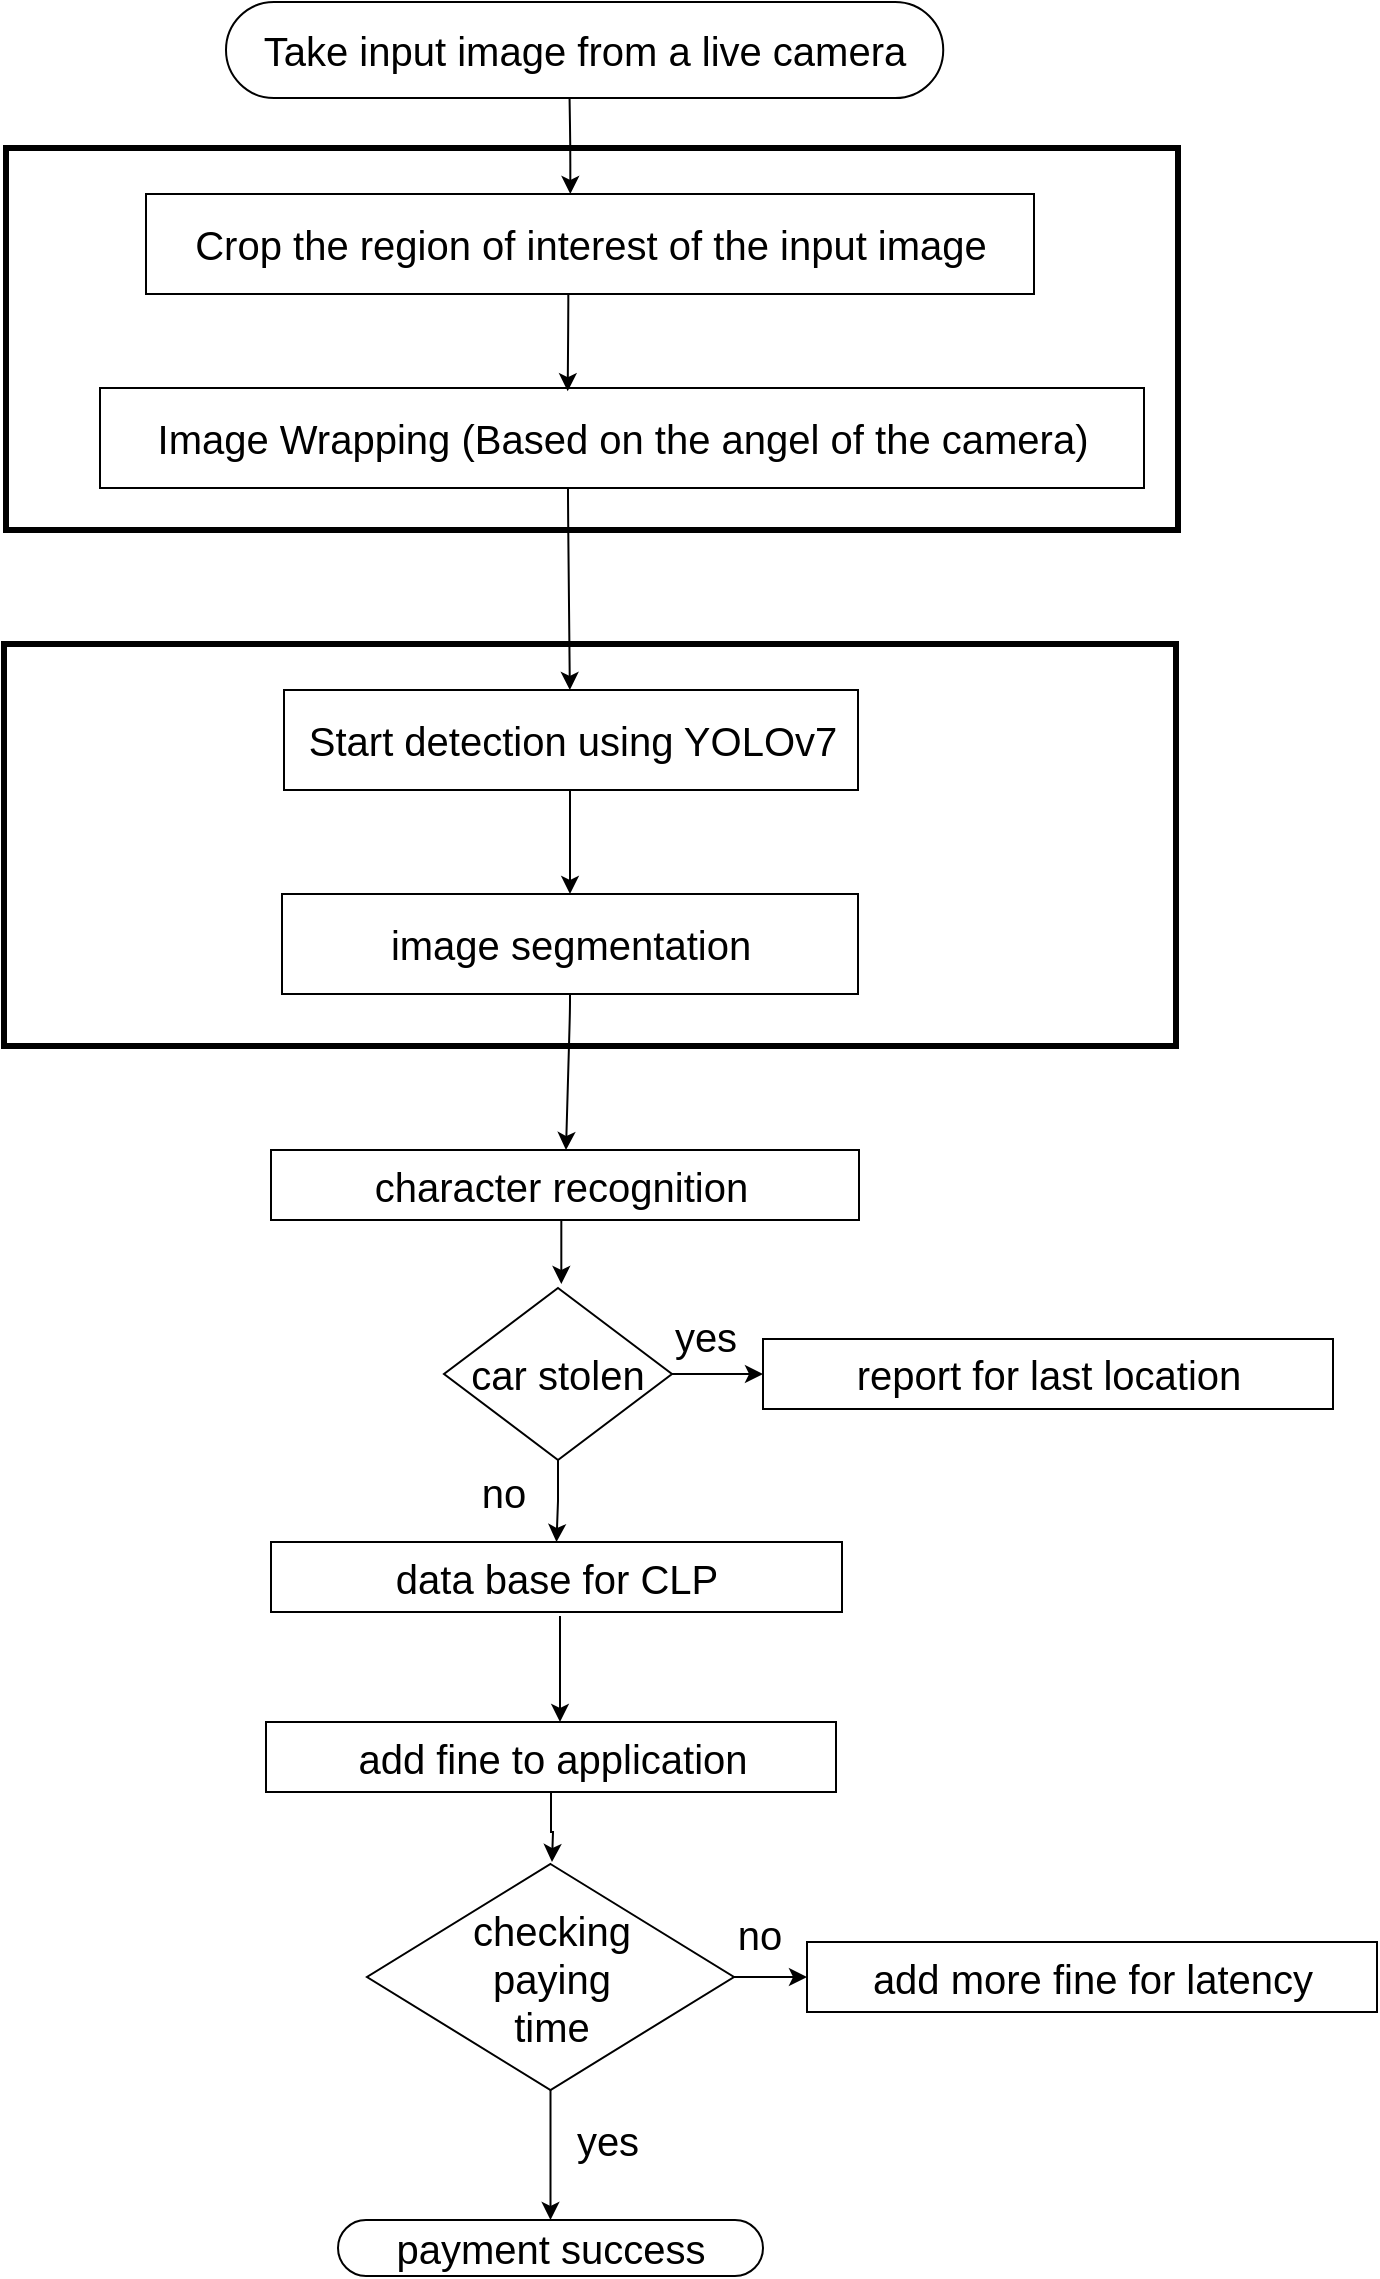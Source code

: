<mxfile compressed="false" version="14.6.13" type="device">
  <diagram id="C5RBs43oDa-KdzZeNtuy" name="Page-1">
    <mxGraphModel dx="1704" dy="809" grid="0" gridSize="10" guides="1" tooltips="1" connect="1" arrows="1" fold="1" page="0" pageScale="1" pageWidth="827" pageHeight="1169" math="0" shadow="0">
      <root>
        <mxCell id="WIyWlLk6GJQsqaUBKTNV-0" />
        <mxCell id="WIyWlLk6GJQsqaUBKTNV-1" parent="WIyWlLk6GJQsqaUBKTNV-0" />
        <mxCell id="D1I0Du6G4fAkrcEbwj3z-0" value="&lt;span style=&quot;font-size: 20px;&quot;&gt;Take input image from a live camera&lt;/span&gt;" style="html=1;dashed=0;whitespace=wrap;shape=mxgraph.dfd.start;fontSize=20;" parent="WIyWlLk6GJQsqaUBKTNV-1" vertex="1">
          <mxGeometry x="192" y="29" width="358.62" height="48" as="geometry" />
        </mxCell>
        <mxCell id="D1I0Du6G4fAkrcEbwj3z-1" value="&lt;span style=&quot;font-family: calibri, sans-serif; font-size: 20px;&quot;&gt;payment success&lt;/span&gt;" style="html=1;dashed=0;whitespace=wrap;shape=mxgraph.dfd.start;fontSize=20;" parent="WIyWlLk6GJQsqaUBKTNV-1" vertex="1">
          <mxGeometry x="248" y="1138" width="212.5" height="28" as="geometry" />
        </mxCell>
        <mxCell id="D1I0Du6G4fAkrcEbwj3z-4" value="Image Wrapping (Based on the angel of the camera)" style="html=1;dashed=0;whitespace=wrap;fontSize=20;" parent="WIyWlLk6GJQsqaUBKTNV-1" vertex="1">
          <mxGeometry x="129" y="222" width="522" height="50" as="geometry" />
        </mxCell>
        <mxCell id="D1I0Du6G4fAkrcEbwj3z-5" value="Start detection using YOLOv7" style="html=1;dashed=0;whitespace=wrap;fontSize=20;" parent="WIyWlLk6GJQsqaUBKTNV-1" vertex="1">
          <mxGeometry x="221" y="373" width="287" height="50" as="geometry" />
        </mxCell>
        <mxCell id="D1I0Du6G4fAkrcEbwj3z-9" value="&lt;p class=&quot;MsoNormal&quot; style=&quot;font-size: 20px;&quot;&gt;&lt;br style=&quot;font-size: 20px;&quot;&gt;&lt;/p&gt;&lt;p class=&quot;MsoNormal&quot; style=&quot;font-size: 20px;&quot;&gt;&lt;font style=&quot;font-size: 20px;&quot;&gt;&lt;span class=&quot;fontstyle0&quot; style=&quot;font-size: 20px;&quot;&gt;character recognition&amp;nbsp;&lt;/span&gt;&lt;/font&gt;&lt;/p&gt;&lt;p class=&quot;MsoNormal&quot; style=&quot;font-size: 20px;&quot;&gt;&lt;font style=&quot;font-size: 20px;&quot;&gt;&lt;br style=&quot;line-height: normal; font-size: 20px;&quot;&gt;&lt;/font&gt;&lt;/p&gt;" style="html=1;dashed=0;whitespace=wrap;fontSize=20;" parent="WIyWlLk6GJQsqaUBKTNV-1" vertex="1">
          <mxGeometry x="214.5" y="603" width="294" height="35" as="geometry" />
        </mxCell>
        <mxCell id="huyAjNvcOMVN8JCy6RAq-0" value="image segmentation" style="html=1;dashed=0;whitespace=wrap;fontSize=20;" parent="WIyWlLk6GJQsqaUBKTNV-1" vertex="1">
          <mxGeometry x="220" y="475" width="288" height="50" as="geometry" />
        </mxCell>
        <mxCell id="huyAjNvcOMVN8JCy6RAq-26" style="edgeStyle=orthogonalEdgeStyle;rounded=0;orthogonalLoop=1;jettySize=auto;html=1;fontSize=20;" parent="WIyWlLk6GJQsqaUBKTNV-1" source="huyAjNvcOMVN8JCy6RAq-1" edge="1">
          <mxGeometry relative="1" as="geometry">
            <mxPoint x="355" y="959" as="targetPoint" />
          </mxGeometry>
        </mxCell>
        <mxCell id="huyAjNvcOMVN8JCy6RAq-1" value="&lt;p class=&quot;MsoNormal&quot; style=&quot;font-size: 20px;&quot;&gt;add fine to application&lt;/p&gt;" style="html=1;dashed=0;whitespace=wrap;fontSize=20;" parent="WIyWlLk6GJQsqaUBKTNV-1" vertex="1">
          <mxGeometry x="212" y="889" width="285" height="35" as="geometry" />
        </mxCell>
        <mxCell id="huyAjNvcOMVN8JCy6RAq-2" value="&lt;p class=&quot;MsoNormal&quot; style=&quot;font-size: 20px;&quot;&gt;data base for CLP&lt;/p&gt;" style="html=1;dashed=0;whitespace=wrap;fontSize=20;" parent="WIyWlLk6GJQsqaUBKTNV-1" vertex="1">
          <mxGeometry x="214.5" y="799" width="285.5" height="35" as="geometry" />
        </mxCell>
        <mxCell id="huyAjNvcOMVN8JCy6RAq-4" value="&lt;p class=&quot;MsoNormal&quot; style=&quot;font-size: 20px;&quot;&gt;add more fine for latency&lt;/p&gt;" style="html=1;dashed=0;whitespace=wrap;fontSize=20;" parent="WIyWlLk6GJQsqaUBKTNV-1" vertex="1">
          <mxGeometry x="482.5" y="999" width="285" height="35" as="geometry" />
        </mxCell>
        <mxCell id="huyAjNvcOMVN8JCy6RAq-6" value="&lt;p class=&quot;MsoNormal&quot; style=&quot;font-size: 20px;&quot;&gt;report for last location&lt;/p&gt;" style="html=1;dashed=0;whitespace=wrap;fontSize=20;" parent="WIyWlLk6GJQsqaUBKTNV-1" vertex="1">
          <mxGeometry x="460.5" y="697.5" width="285" height="35" as="geometry" />
        </mxCell>
        <mxCell id="huyAjNvcOMVN8JCy6RAq-19" style="edgeStyle=orthogonalEdgeStyle;rounded=0;orthogonalLoop=1;jettySize=auto;html=1;entryX=0;entryY=0.5;entryDx=0;entryDy=0;fontSize=20;" parent="WIyWlLk6GJQsqaUBKTNV-1" source="huyAjNvcOMVN8JCy6RAq-7" target="huyAjNvcOMVN8JCy6RAq-6" edge="1">
          <mxGeometry relative="1" as="geometry" />
        </mxCell>
        <mxCell id="KcHr4A_xRgiizrX_YFic-3" style="edgeStyle=orthogonalEdgeStyle;rounded=0;orthogonalLoop=1;jettySize=auto;html=1;exitX=0.5;exitY=1;exitDx=0;exitDy=0;fontSize=20;" edge="1" parent="WIyWlLk6GJQsqaUBKTNV-1" source="huyAjNvcOMVN8JCy6RAq-7" target="huyAjNvcOMVN8JCy6RAq-2">
          <mxGeometry relative="1" as="geometry" />
        </mxCell>
        <mxCell id="huyAjNvcOMVN8JCy6RAq-7" value="car stolen" style="rhombus;whiteSpace=wrap;html=1;fontSize=20;" parent="WIyWlLk6GJQsqaUBKTNV-1" vertex="1">
          <mxGeometry x="301" y="672" width="114" height="86" as="geometry" />
        </mxCell>
        <mxCell id="huyAjNvcOMVN8JCy6RAq-27" style="edgeStyle=orthogonalEdgeStyle;rounded=0;orthogonalLoop=1;jettySize=auto;html=1;entryX=0;entryY=0.5;entryDx=0;entryDy=0;fontSize=20;" parent="WIyWlLk6GJQsqaUBKTNV-1" source="huyAjNvcOMVN8JCy6RAq-9" target="huyAjNvcOMVN8JCy6RAq-4" edge="1">
          <mxGeometry relative="1" as="geometry" />
        </mxCell>
        <mxCell id="huyAjNvcOMVN8JCy6RAq-28" style="edgeStyle=orthogonalEdgeStyle;rounded=0;orthogonalLoop=1;jettySize=auto;html=1;fontSize=20;" parent="WIyWlLk6GJQsqaUBKTNV-1" source="huyAjNvcOMVN8JCy6RAq-9" target="D1I0Du6G4fAkrcEbwj3z-1" edge="1">
          <mxGeometry relative="1" as="geometry" />
        </mxCell>
        <mxCell id="huyAjNvcOMVN8JCy6RAq-9" value="checking&lt;br style=&quot;font-size: 20px;&quot;&gt;paying&lt;br style=&quot;font-size: 20px;&quot;&gt;time" style="rhombus;whiteSpace=wrap;html=1;fontSize=20;" parent="WIyWlLk6GJQsqaUBKTNV-1" vertex="1">
          <mxGeometry x="262.5" y="960" width="183.5" height="113" as="geometry" />
        </mxCell>
        <mxCell id="huyAjNvcOMVN8JCy6RAq-10" value="" style="endArrow=classic;html=1;fontSize=20;exitX=0.479;exitY=1.004;exitDx=0;exitDy=0;exitPerimeter=0;" parent="WIyWlLk6GJQsqaUBKTNV-1" edge="1" source="D1I0Du6G4fAkrcEbwj3z-0">
          <mxGeometry width="50" height="50" relative="1" as="geometry">
            <mxPoint x="364.16" y="93" as="sourcePoint" />
            <mxPoint x="364.16" y="125" as="targetPoint" />
            <Array as="points">
              <mxPoint x="364.16" y="101" />
            </Array>
          </mxGeometry>
        </mxCell>
        <mxCell id="huyAjNvcOMVN8JCy6RAq-11" value="" style="endArrow=classic;html=1;fontSize=20;entryX=0.448;entryY=0.032;entryDx=0;entryDy=0;entryPerimeter=0;" parent="WIyWlLk6GJQsqaUBKTNV-1" edge="1" target="D1I0Du6G4fAkrcEbwj3z-4">
          <mxGeometry width="50" height="50" relative="1" as="geometry">
            <mxPoint x="363.16" y="175.0" as="sourcePoint" />
            <mxPoint x="364" y="212" as="targetPoint" />
            <Array as="points">
              <mxPoint x="363.16" y="183" />
            </Array>
          </mxGeometry>
        </mxCell>
        <mxCell id="huyAjNvcOMVN8JCy6RAq-12" value="" style="endArrow=classic;html=1;entryX=0.498;entryY=0;entryDx=0;entryDy=0;entryPerimeter=0;fontSize=20;" parent="WIyWlLk6GJQsqaUBKTNV-1" edge="1" target="D1I0Du6G4fAkrcEbwj3z-5">
          <mxGeometry width="50" height="50" relative="1" as="geometry">
            <mxPoint x="363.0" y="272.0" as="sourcePoint" />
            <mxPoint x="363.0" y="304" as="targetPoint" />
            <Array as="points">
              <mxPoint x="363" y="280" />
            </Array>
          </mxGeometry>
        </mxCell>
        <mxCell id="huyAjNvcOMVN8JCy6RAq-13" value="" style="endArrow=classic;html=1;entryX=0.5;entryY=0;entryDx=0;entryDy=0;entryPerimeter=0;fontSize=20;" parent="WIyWlLk6GJQsqaUBKTNV-1" edge="1" target="huyAjNvcOMVN8JCy6RAq-0">
          <mxGeometry width="50" height="50" relative="1" as="geometry">
            <mxPoint x="364.0" y="423.0" as="sourcePoint" />
            <mxPoint x="363" y="466" as="targetPoint" />
            <Array as="points">
              <mxPoint x="364" y="431" />
            </Array>
          </mxGeometry>
        </mxCell>
        <mxCell id="huyAjNvcOMVN8JCy6RAq-14" value="" style="endArrow=classic;html=1;startArrow=none;fontSize=20;" parent="WIyWlLk6GJQsqaUBKTNV-1" source="D1I0Du6G4fAkrcEbwj3z-3" edge="1">
          <mxGeometry width="50" height="50" relative="1" as="geometry">
            <mxPoint x="404.16" y="133.0" as="sourcePoint" />
            <mxPoint x="404.16" y="165" as="targetPoint" />
            <Array as="points">
              <mxPoint x="404.16" y="141" />
            </Array>
          </mxGeometry>
        </mxCell>
        <mxCell id="D1I0Du6G4fAkrcEbwj3z-3" value="Crop the region of interest of the input image" style="html=1;dashed=0;whitespace=wrap;fontSize=20;" parent="WIyWlLk6GJQsqaUBKTNV-1" vertex="1">
          <mxGeometry x="152" y="125" width="444" height="50" as="geometry" />
        </mxCell>
        <mxCell id="huyAjNvcOMVN8JCy6RAq-16" value="" style="endArrow=classic;html=1;fontSize=20;" parent="WIyWlLk6GJQsqaUBKTNV-1" edge="1">
          <mxGeometry width="50" height="50" relative="1" as="geometry">
            <mxPoint x="359.66" y="638" as="sourcePoint" />
            <mxPoint x="359.66" y="670" as="targetPoint" />
            <Array as="points">
              <mxPoint x="359.66" y="646" />
            </Array>
          </mxGeometry>
        </mxCell>
        <mxCell id="huyAjNvcOMVN8JCy6RAq-17" value="" style="endArrow=classic;html=1;fontSize=20;" parent="WIyWlLk6GJQsqaUBKTNV-1" edge="1">
          <mxGeometry width="50" height="50" relative="1" as="geometry">
            <mxPoint x="359.0" y="836" as="sourcePoint" />
            <mxPoint x="359" y="889" as="targetPoint" />
            <Array as="points">
              <mxPoint x="359" y="844" />
            </Array>
          </mxGeometry>
        </mxCell>
        <mxCell id="huyAjNvcOMVN8JCy6RAq-18" value="" style="endArrow=classic;html=1;fontSize=20;" parent="WIyWlLk6GJQsqaUBKTNV-1" edge="1">
          <mxGeometry width="50" height="50" relative="1" as="geometry">
            <mxPoint x="364.0" y="525" as="sourcePoint" />
            <mxPoint x="362" y="603" as="targetPoint" />
            <Array as="points">
              <mxPoint x="364" y="533" />
            </Array>
          </mxGeometry>
        </mxCell>
        <mxCell id="huyAjNvcOMVN8JCy6RAq-22" value="yes" style="text;html=1;strokeColor=none;fillColor=none;align=center;verticalAlign=middle;whiteSpace=wrap;rounded=0;fontSize=20;" parent="WIyWlLk6GJQsqaUBKTNV-1" vertex="1">
          <mxGeometry x="412" y="686" width="40" height="20" as="geometry" />
        </mxCell>
        <mxCell id="huyAjNvcOMVN8JCy6RAq-23" value="no" style="text;html=1;strokeColor=none;fillColor=none;align=center;verticalAlign=middle;whiteSpace=wrap;rounded=0;fontSize=20;" parent="WIyWlLk6GJQsqaUBKTNV-1" vertex="1">
          <mxGeometry x="311" y="764" width="40" height="20" as="geometry" />
        </mxCell>
        <mxCell id="huyAjNvcOMVN8JCy6RAq-29" value="yes" style="text;html=1;strokeColor=none;fillColor=none;align=center;verticalAlign=middle;whiteSpace=wrap;rounded=0;fontSize=20;" parent="WIyWlLk6GJQsqaUBKTNV-1" vertex="1">
          <mxGeometry x="363" y="1088" width="40" height="20" as="geometry" />
        </mxCell>
        <mxCell id="huyAjNvcOMVN8JCy6RAq-30" value="no" style="text;html=1;strokeColor=none;fillColor=none;align=center;verticalAlign=middle;whiteSpace=wrap;rounded=0;fontSize=20;" parent="WIyWlLk6GJQsqaUBKTNV-1" vertex="1">
          <mxGeometry x="439" y="985" width="40" height="20" as="geometry" />
        </mxCell>
        <mxCell id="KcHr4A_xRgiizrX_YFic-4" value="" style="rounded=0;whiteSpace=wrap;html=1;fontSize=20;fillColor=none;strokeWidth=3;" vertex="1" parent="WIyWlLk6GJQsqaUBKTNV-1">
          <mxGeometry x="82" y="102" width="586" height="191" as="geometry" />
        </mxCell>
        <mxCell id="KcHr4A_xRgiizrX_YFic-5" value="" style="rounded=0;whiteSpace=wrap;html=1;fontSize=20;fillColor=none;strokeWidth=3;" vertex="1" parent="WIyWlLk6GJQsqaUBKTNV-1">
          <mxGeometry x="81" y="350" width="586" height="201" as="geometry" />
        </mxCell>
      </root>
    </mxGraphModel>
  </diagram>
</mxfile>
